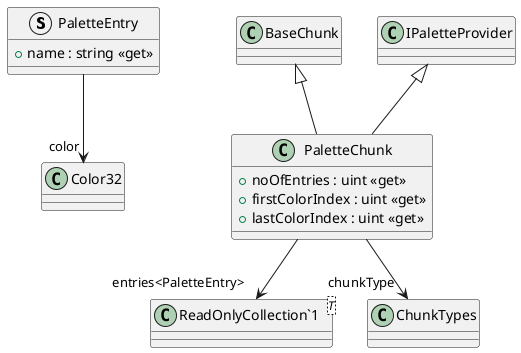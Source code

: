 @startuml
struct PaletteEntry {
    + name : string <<get>>
}
class PaletteChunk {
    + noOfEntries : uint <<get>>
    + firstColorIndex : uint <<get>>
    + lastColorIndex : uint <<get>>
}
class "ReadOnlyCollection`1"<T> {
}
PaletteEntry --> "color" Color32
BaseChunk <|-- PaletteChunk
IPaletteProvider <|-- PaletteChunk
PaletteChunk --> "chunkType" ChunkTypes
PaletteChunk --> "entries<PaletteEntry>" "ReadOnlyCollection`1"
@enduml
